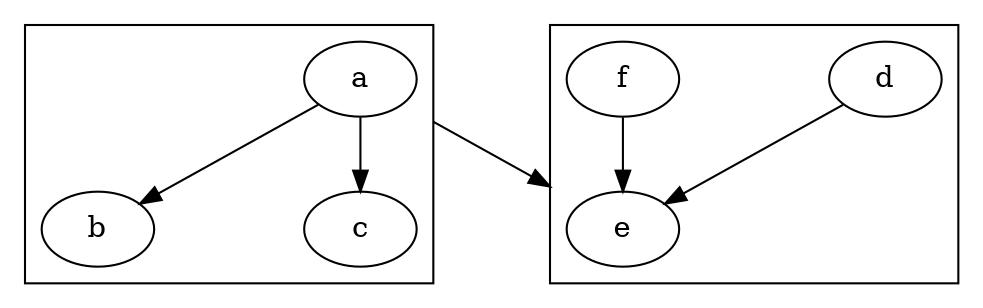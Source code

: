  digraph G {
	         compound=true;
		         nodesep=1.0;
			         subgraph cluster_A {
					           a -> b;
						             a -> c;
							             }
								             subgraph cluster_B {
										               d -> e;
											                 f -> e;
													         }
														         a -> e [ ltail=cluster_A,
															                  lhead=cluster_B ];
																	        }
